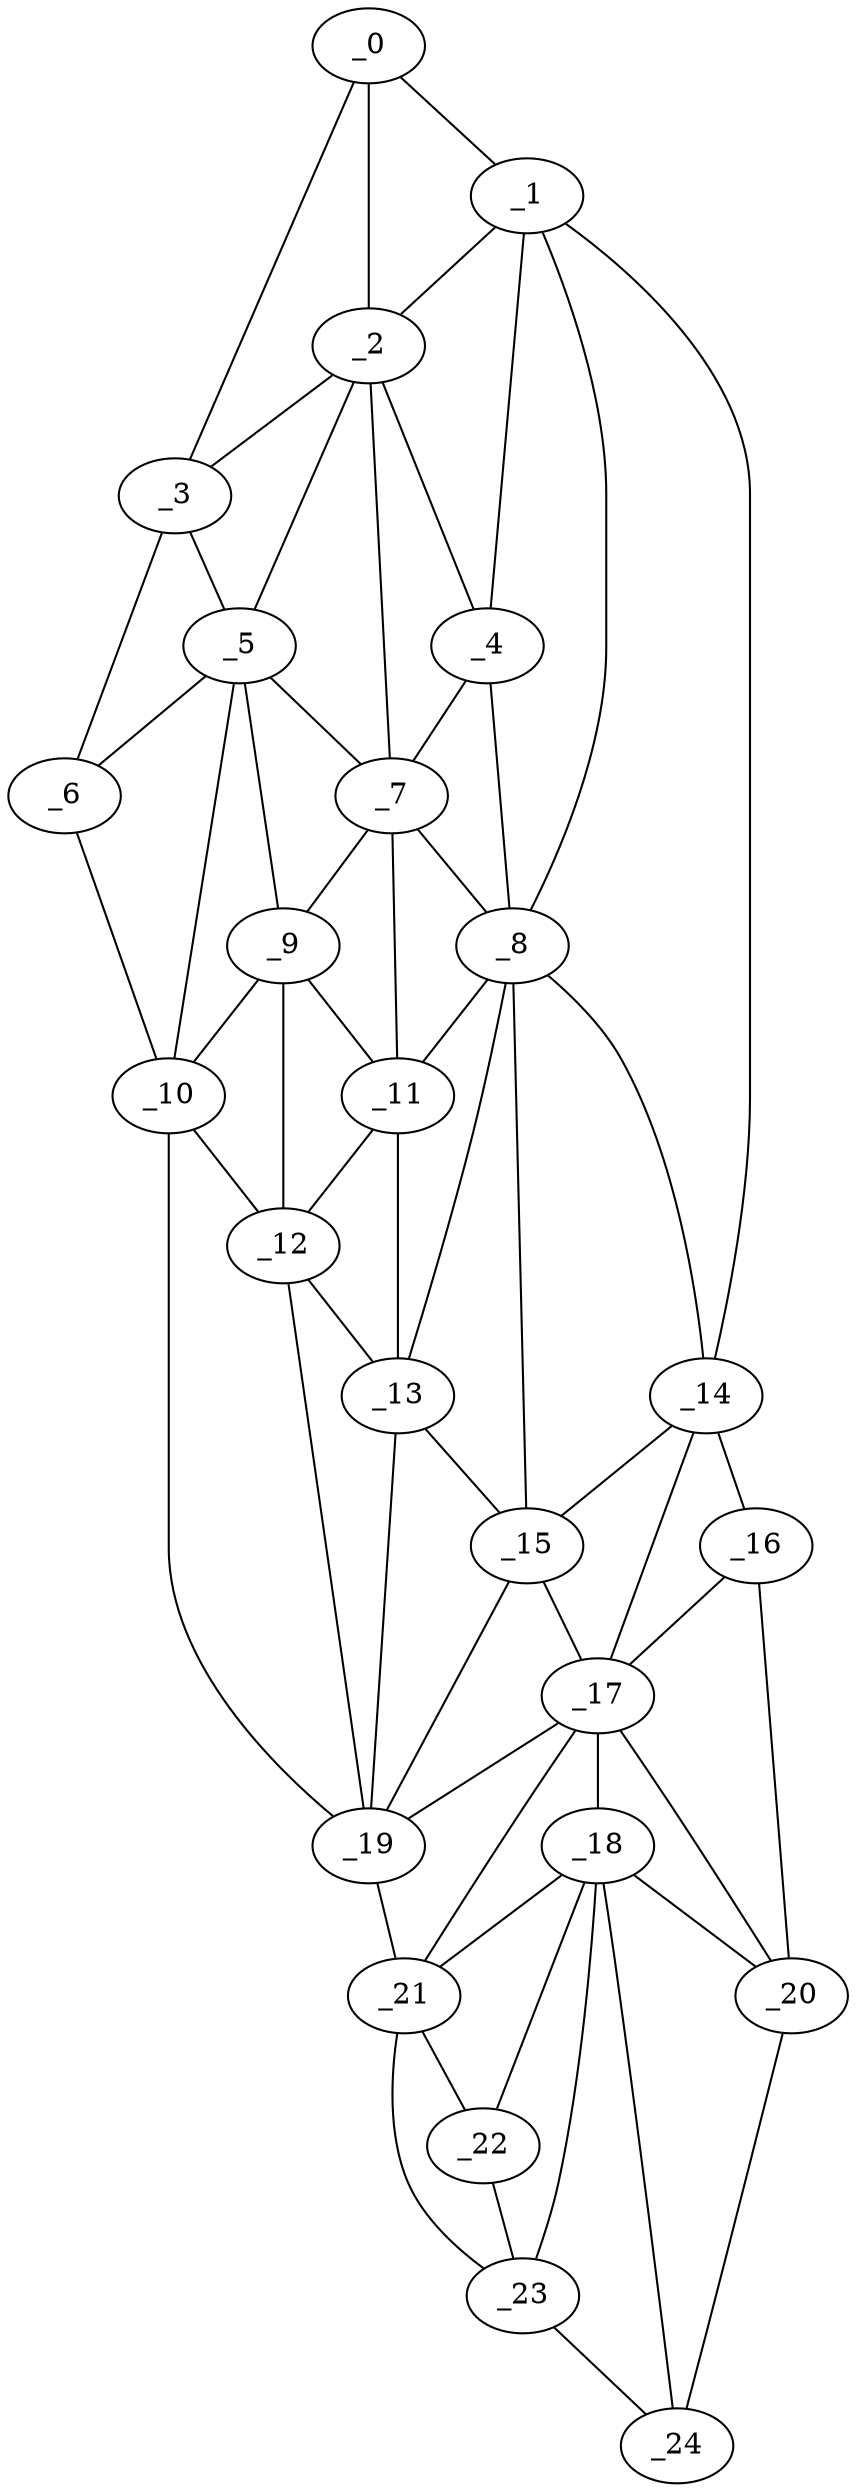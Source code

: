graph "obj57__35.gxl" {
	_0	 [x=4,
		y=47];
	_1	 [x=9,
		y=57];
	_0 -- _1	 [valence=1];
	_2	 [x=17,
		y=42];
	_0 -- _2	 [valence=2];
	_3	 [x=22,
		y=15];
	_0 -- _3	 [valence=1];
	_1 -- _2	 [valence=2];
	_4	 [x=27,
		y=45];
	_1 -- _4	 [valence=1];
	_8	 [x=37,
		y=61];
	_1 -- _8	 [valence=2];
	_14	 [x=66,
		y=103];
	_1 -- _14	 [valence=1];
	_2 -- _3	 [valence=1];
	_2 -- _4	 [valence=1];
	_5	 [x=28,
		y=17];
	_2 -- _5	 [valence=2];
	_7	 [x=32,
		y=41];
	_2 -- _7	 [valence=2];
	_3 -- _5	 [valence=2];
	_6	 [x=32,
		y=9];
	_3 -- _6	 [valence=1];
	_4 -- _7	 [valence=2];
	_4 -- _8	 [valence=2];
	_5 -- _6	 [valence=2];
	_5 -- _7	 [valence=1];
	_9	 [x=40,
		y=30];
	_5 -- _9	 [valence=1];
	_10	 [x=42,
		y=12];
	_5 -- _10	 [valence=2];
	_6 -- _10	 [valence=1];
	_7 -- _8	 [valence=1];
	_7 -- _9	 [valence=2];
	_11	 [x=44,
		y=38];
	_7 -- _11	 [valence=2];
	_8 -- _11	 [valence=2];
	_13	 [x=59,
		y=49];
	_8 -- _13	 [valence=2];
	_8 -- _14	 [valence=2];
	_15	 [x=68,
		y=80];
	_8 -- _15	 [valence=2];
	_9 -- _10	 [valence=2];
	_9 -- _11	 [valence=2];
	_12	 [x=57,
		y=42];
	_9 -- _12	 [valence=2];
	_10 -- _12	 [valence=1];
	_19	 [x=111,
		y=63];
	_10 -- _19	 [valence=1];
	_11 -- _12	 [valence=2];
	_11 -- _13	 [valence=1];
	_12 -- _13	 [valence=2];
	_12 -- _19	 [valence=2];
	_13 -- _15	 [valence=1];
	_13 -- _19	 [valence=1];
	_14 -- _15	 [valence=2];
	_16	 [x=96,
		y=113];
	_14 -- _16	 [valence=1];
	_17	 [x=98,
		y=83];
	_14 -- _17	 [valence=2];
	_15 -- _17	 [valence=2];
	_15 -- _19	 [valence=2];
	_16 -- _17	 [valence=2];
	_20	 [x=112,
		y=104];
	_16 -- _20	 [valence=1];
	_18	 [x=110,
		y=86];
	_17 -- _18	 [valence=2];
	_17 -- _19	 [valence=1];
	_17 -- _20	 [valence=2];
	_21	 [x=115,
		y=68];
	_17 -- _21	 [valence=2];
	_18 -- _20	 [valence=1];
	_18 -- _21	 [valence=2];
	_22	 [x=118,
		y=78];
	_18 -- _22	 [valence=2];
	_23	 [x=123,
		y=84];
	_18 -- _23	 [valence=2];
	_24	 [x=124,
		y=91];
	_18 -- _24	 [valence=1];
	_19 -- _21	 [valence=1];
	_20 -- _24	 [valence=1];
	_21 -- _22	 [valence=2];
	_21 -- _23	 [valence=1];
	_22 -- _23	 [valence=1];
	_23 -- _24	 [valence=1];
}
